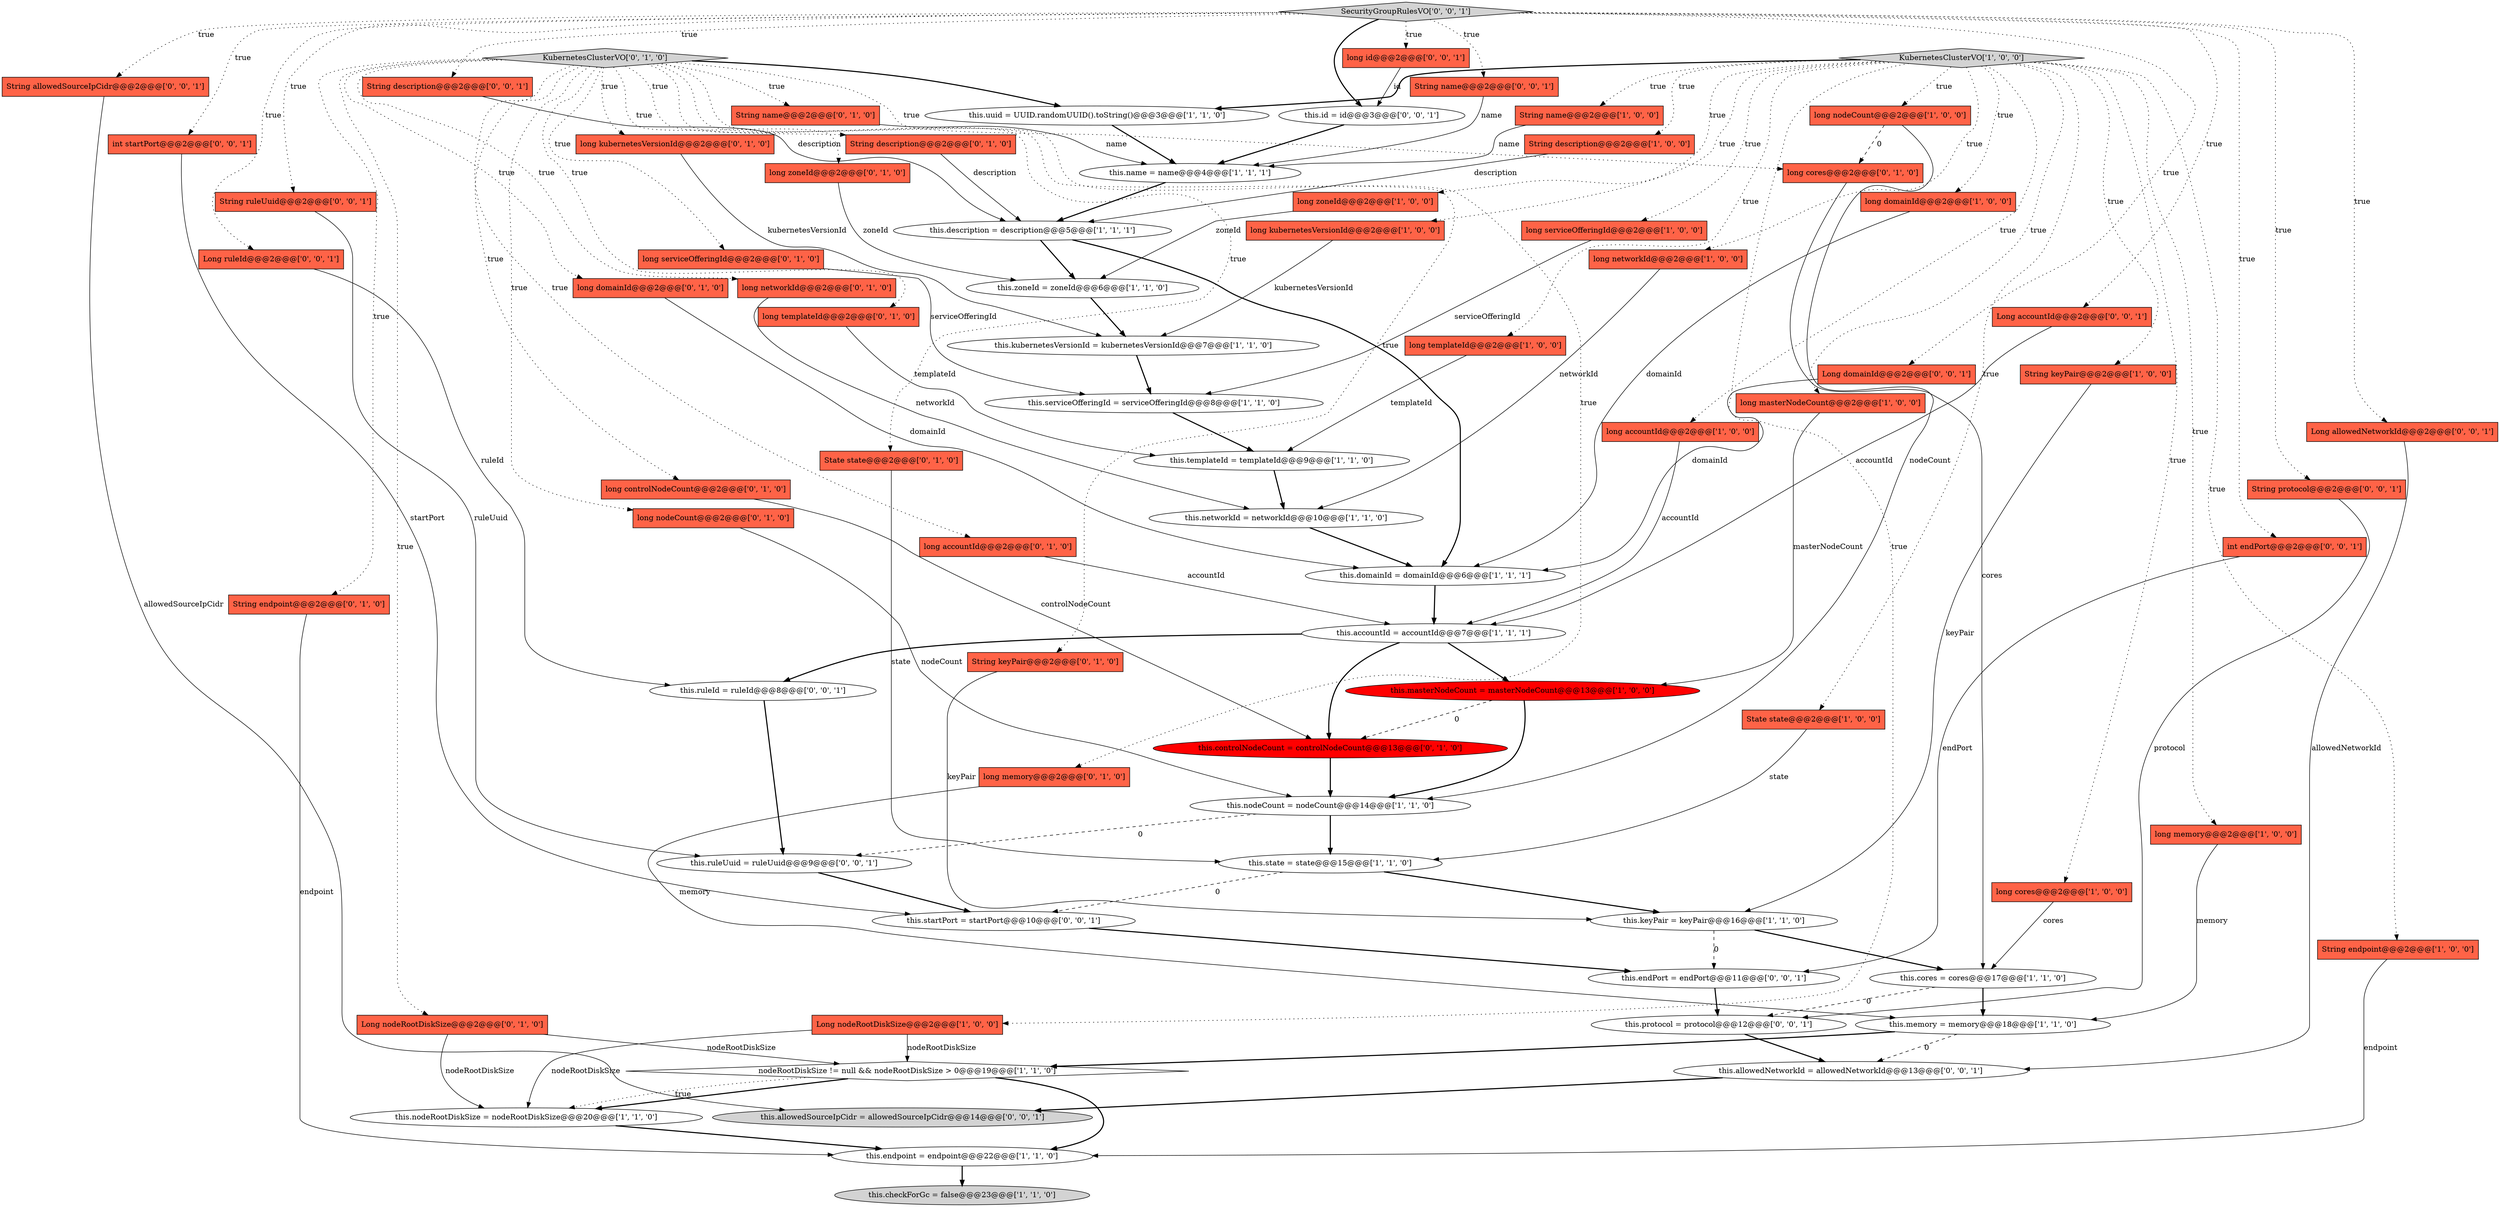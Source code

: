 digraph {
54 [style = filled, label = "String endpoint@@@2@@@['0', '1', '0']", fillcolor = tomato, shape = box image = "AAA0AAABBB2BBB"];
52 [style = filled, label = "Long nodeRootDiskSize@@@2@@@['0', '1', '0']", fillcolor = tomato, shape = box image = "AAA0AAABBB2BBB"];
58 [style = filled, label = "long id@@@2@@@['0', '0', '1']", fillcolor = tomato, shape = box image = "AAA0AAABBB3BBB"];
11 [style = filled, label = "String description@@@2@@@['1', '0', '0']", fillcolor = tomato, shape = box image = "AAA0AAABBB1BBB"];
43 [style = filled, label = "String keyPair@@@2@@@['0', '1', '0']", fillcolor = tomato, shape = box image = "AAA0AAABBB2BBB"];
13 [style = filled, label = "this.masterNodeCount = masterNodeCount@@@13@@@['1', '0', '0']", fillcolor = red, shape = ellipse image = "AAA1AAABBB1BBB"];
53 [style = filled, label = "String name@@@2@@@['0', '1', '0']", fillcolor = tomato, shape = box image = "AAA0AAABBB2BBB"];
75 [style = filled, label = "SecurityGroupRulesVO['0', '0', '1']", fillcolor = lightgray, shape = diamond image = "AAA0AAABBB3BBB"];
2 [style = filled, label = "this.serviceOfferingId = serviceOfferingId@@@8@@@['1', '1', '0']", fillcolor = white, shape = ellipse image = "AAA0AAABBB1BBB"];
66 [style = filled, label = "this.startPort = startPort@@@10@@@['0', '0', '1']", fillcolor = white, shape = ellipse image = "AAA0AAABBB3BBB"];
20 [style = filled, label = "long domainId@@@2@@@['1', '0', '0']", fillcolor = tomato, shape = box image = "AAA0AAABBB1BBB"];
32 [style = filled, label = "this.name = name@@@4@@@['1', '1', '1']", fillcolor = white, shape = ellipse image = "AAA0AAABBB1BBB"];
64 [style = filled, label = "Long allowedNetworkId@@@2@@@['0', '0', '1']", fillcolor = tomato, shape = box image = "AAA0AAABBB3BBB"];
65 [style = filled, label = "this.allowedSourceIpCidr = allowedSourceIpCidr@@@14@@@['0', '0', '1']", fillcolor = lightgray, shape = ellipse image = "AAA0AAABBB3BBB"];
60 [style = filled, label = "int startPort@@@2@@@['0', '0', '1']", fillcolor = tomato, shape = box image = "AAA0AAABBB3BBB"];
69 [style = filled, label = "String ruleUuid@@@2@@@['0', '0', '1']", fillcolor = tomato, shape = box image = "AAA0AAABBB3BBB"];
37 [style = filled, label = "this.networkId = networkId@@@10@@@['1', '1', '0']", fillcolor = white, shape = ellipse image = "AAA0AAABBB1BBB"];
62 [style = filled, label = "this.endPort = endPort@@@11@@@['0', '0', '1']", fillcolor = white, shape = ellipse image = "AAA0AAABBB3BBB"];
19 [style = filled, label = "long serviceOfferingId@@@2@@@['1', '0', '0']", fillcolor = tomato, shape = box image = "AAA0AAABBB1BBB"];
77 [style = filled, label = "Long ruleId@@@2@@@['0', '0', '1']", fillcolor = tomato, shape = box image = "AAA0AAABBB3BBB"];
46 [style = filled, label = "KubernetesClusterVO['0', '1', '0']", fillcolor = lightgray, shape = diamond image = "AAA0AAABBB2BBB"];
10 [style = filled, label = "this.checkForGc = false@@@23@@@['1', '1', '0']", fillcolor = lightgray, shape = ellipse image = "AAA0AAABBB1BBB"];
17 [style = filled, label = "this.nodeCount = nodeCount@@@14@@@['1', '1', '0']", fillcolor = white, shape = ellipse image = "AAA0AAABBB1BBB"];
23 [style = filled, label = "State state@@@2@@@['1', '0', '0']", fillcolor = tomato, shape = box image = "AAA0AAABBB1BBB"];
36 [style = filled, label = "long nodeCount@@@2@@@['1', '0', '0']", fillcolor = tomato, shape = box image = "AAA1AAABBB1BBB"];
40 [style = filled, label = "long templateId@@@2@@@['0', '1', '0']", fillcolor = tomato, shape = box image = "AAA0AAABBB2BBB"];
14 [style = filled, label = "long networkId@@@2@@@['1', '0', '0']", fillcolor = tomato, shape = box image = "AAA0AAABBB1BBB"];
68 [style = filled, label = "this.ruleUuid = ruleUuid@@@9@@@['0', '0', '1']", fillcolor = white, shape = ellipse image = "AAA0AAABBB3BBB"];
50 [style = filled, label = "long memory@@@2@@@['0', '1', '0']", fillcolor = tomato, shape = box image = "AAA0AAABBB2BBB"];
76 [style = filled, label = "String description@@@2@@@['0', '0', '1']", fillcolor = tomato, shape = box image = "AAA0AAABBB3BBB"];
7 [style = filled, label = "nodeRootDiskSize != null && nodeRootDiskSize > 0@@@19@@@['1', '1', '0']", fillcolor = white, shape = diamond image = "AAA0AAABBB1BBB"];
38 [style = filled, label = "long zoneId@@@2@@@['0', '1', '0']", fillcolor = tomato, shape = box image = "AAA0AAABBB2BBB"];
0 [style = filled, label = "this.nodeRootDiskSize = nodeRootDiskSize@@@20@@@['1', '1', '0']", fillcolor = white, shape = ellipse image = "AAA0AAABBB1BBB"];
39 [style = filled, label = "long accountId@@@2@@@['0', '1', '0']", fillcolor = tomato, shape = box image = "AAA0AAABBB2BBB"];
16 [style = filled, label = "long templateId@@@2@@@['1', '0', '0']", fillcolor = tomato, shape = box image = "AAA0AAABBB1BBB"];
72 [style = filled, label = "Long domainId@@@2@@@['0', '0', '1']", fillcolor = tomato, shape = box image = "AAA0AAABBB3BBB"];
29 [style = filled, label = "String endpoint@@@2@@@['1', '0', '0']", fillcolor = tomato, shape = box image = "AAA0AAABBB1BBB"];
61 [style = filled, label = "Long accountId@@@2@@@['0', '0', '1']", fillcolor = tomato, shape = box image = "AAA0AAABBB3BBB"];
70 [style = filled, label = "this.ruleId = ruleId@@@8@@@['0', '0', '1']", fillcolor = white, shape = ellipse image = "AAA0AAABBB3BBB"];
24 [style = filled, label = "this.domainId = domainId@@@6@@@['1', '1', '1']", fillcolor = white, shape = ellipse image = "AAA0AAABBB1BBB"];
59 [style = filled, label = "String protocol@@@2@@@['0', '0', '1']", fillcolor = tomato, shape = box image = "AAA0AAABBB3BBB"];
21 [style = filled, label = "this.uuid = UUID.randomUUID().toString()@@@3@@@['1', '1', '0']", fillcolor = white, shape = ellipse image = "AAA0AAABBB1BBB"];
74 [style = filled, label = "this.allowedNetworkId = allowedNetworkId@@@13@@@['0', '0', '1']", fillcolor = white, shape = ellipse image = "AAA0AAABBB3BBB"];
15 [style = filled, label = "this.description = description@@@5@@@['1', '1', '1']", fillcolor = white, shape = ellipse image = "AAA0AAABBB1BBB"];
49 [style = filled, label = "this.controlNodeCount = controlNodeCount@@@13@@@['0', '1', '0']", fillcolor = red, shape = ellipse image = "AAA1AAABBB2BBB"];
67 [style = filled, label = "String allowedSourceIpCidr@@@2@@@['0', '0', '1']", fillcolor = tomato, shape = box image = "AAA0AAABBB3BBB"];
18 [style = filled, label = "this.endpoint = endpoint@@@22@@@['1', '1', '0']", fillcolor = white, shape = ellipse image = "AAA0AAABBB1BBB"];
4 [style = filled, label = "this.kubernetesVersionId = kubernetesVersionId@@@7@@@['1', '1', '0']", fillcolor = white, shape = ellipse image = "AAA0AAABBB1BBB"];
45 [style = filled, label = "String description@@@2@@@['0', '1', '0']", fillcolor = tomato, shape = box image = "AAA0AAABBB2BBB"];
1 [style = filled, label = "long memory@@@2@@@['1', '0', '0']", fillcolor = tomato, shape = box image = "AAA0AAABBB1BBB"];
63 [style = filled, label = "String name@@@2@@@['0', '0', '1']", fillcolor = tomato, shape = box image = "AAA0AAABBB3BBB"];
55 [style = filled, label = "long kubernetesVersionId@@@2@@@['0', '1', '0']", fillcolor = tomato, shape = box image = "AAA0AAABBB2BBB"];
5 [style = filled, label = "long zoneId@@@2@@@['1', '0', '0']", fillcolor = tomato, shape = box image = "AAA0AAABBB1BBB"];
26 [style = filled, label = "this.zoneId = zoneId@@@6@@@['1', '1', '0']", fillcolor = white, shape = ellipse image = "AAA0AAABBB1BBB"];
33 [style = filled, label = "this.memory = memory@@@18@@@['1', '1', '0']", fillcolor = white, shape = ellipse image = "AAA0AAABBB1BBB"];
28 [style = filled, label = "String name@@@2@@@['1', '0', '0']", fillcolor = tomato, shape = box image = "AAA0AAABBB1BBB"];
48 [style = filled, label = "long nodeCount@@@2@@@['0', '1', '0']", fillcolor = tomato, shape = box image = "AAA0AAABBB2BBB"];
57 [style = filled, label = "int endPort@@@2@@@['0', '0', '1']", fillcolor = tomato, shape = box image = "AAA0AAABBB3BBB"];
8 [style = filled, label = "String keyPair@@@2@@@['1', '0', '0']", fillcolor = tomato, shape = box image = "AAA0AAABBB1BBB"];
44 [style = filled, label = "long networkId@@@2@@@['0', '1', '0']", fillcolor = tomato, shape = box image = "AAA0AAABBB2BBB"];
25 [style = filled, label = "long masterNodeCount@@@2@@@['1', '0', '0']", fillcolor = tomato, shape = box image = "AAA0AAABBB1BBB"];
9 [style = filled, label = "this.templateId = templateId@@@9@@@['1', '1', '0']", fillcolor = white, shape = ellipse image = "AAA0AAABBB1BBB"];
27 [style = filled, label = "long kubernetesVersionId@@@2@@@['1', '0', '0']", fillcolor = tomato, shape = box image = "AAA0AAABBB1BBB"];
30 [style = filled, label = "long accountId@@@2@@@['1', '0', '0']", fillcolor = tomato, shape = box image = "AAA0AAABBB1BBB"];
51 [style = filled, label = "State state@@@2@@@['0', '1', '0']", fillcolor = tomato, shape = box image = "AAA0AAABBB2BBB"];
56 [style = filled, label = "long cores@@@2@@@['0', '1', '0']", fillcolor = tomato, shape = box image = "AAA1AAABBB2BBB"];
73 [style = filled, label = "this.id = id@@@3@@@['0', '0', '1']", fillcolor = white, shape = ellipse image = "AAA0AAABBB3BBB"];
35 [style = filled, label = "KubernetesClusterVO['1', '0', '0']", fillcolor = lightgray, shape = diamond image = "AAA0AAABBB1BBB"];
3 [style = filled, label = "this.keyPair = keyPair@@@16@@@['1', '1', '0']", fillcolor = white, shape = ellipse image = "AAA0AAABBB1BBB"];
31 [style = filled, label = "this.cores = cores@@@17@@@['1', '1', '0']", fillcolor = white, shape = ellipse image = "AAA0AAABBB1BBB"];
12 [style = filled, label = "this.accountId = accountId@@@7@@@['1', '1', '1']", fillcolor = white, shape = ellipse image = "AAA0AAABBB1BBB"];
34 [style = filled, label = "Long nodeRootDiskSize@@@2@@@['1', '0', '0']", fillcolor = tomato, shape = box image = "AAA0AAABBB1BBB"];
41 [style = filled, label = "long domainId@@@2@@@['0', '1', '0']", fillcolor = tomato, shape = box image = "AAA0AAABBB2BBB"];
42 [style = filled, label = "long controlNodeCount@@@2@@@['0', '1', '0']", fillcolor = tomato, shape = box image = "AAA0AAABBB2BBB"];
47 [style = filled, label = "long serviceOfferingId@@@2@@@['0', '1', '0']", fillcolor = tomato, shape = box image = "AAA0AAABBB2BBB"];
71 [style = filled, label = "this.protocol = protocol@@@12@@@['0', '0', '1']", fillcolor = white, shape = ellipse image = "AAA0AAABBB3BBB"];
6 [style = filled, label = "this.state = state@@@15@@@['1', '1', '0']", fillcolor = white, shape = ellipse image = "AAA0AAABBB1BBB"];
22 [style = filled, label = "long cores@@@2@@@['1', '0', '0']", fillcolor = tomato, shape = box image = "AAA0AAABBB1BBB"];
16->9 [style = solid, label="templateId"];
35->20 [style = dotted, label="true"];
6->3 [style = bold, label=""];
60->66 [style = solid, label="startPort"];
46->55 [style = dotted, label="true"];
74->65 [style = bold, label=""];
46->53 [style = dotted, label="true"];
56->31 [style = solid, label="cores"];
75->67 [style = dotted, label="true"];
63->32 [style = solid, label="name"];
68->66 [style = bold, label=""];
35->19 [style = dotted, label="true"];
52->0 [style = solid, label="nodeRootDiskSize"];
66->62 [style = bold, label=""];
72->24 [style = solid, label="domainId"];
35->8 [style = dotted, label="true"];
9->37 [style = bold, label=""];
33->74 [style = dashed, label="0"];
35->16 [style = dotted, label="true"];
36->17 [style = solid, label="nodeCount"];
35->1 [style = dotted, label="true"];
13->17 [style = bold, label=""];
11->15 [style = solid, label="description"];
57->62 [style = solid, label="endPort"];
46->21 [style = bold, label=""];
34->7 [style = solid, label="nodeRootDiskSize"];
28->32 [style = solid, label="name"];
71->74 [style = bold, label=""];
55->4 [style = solid, label="kubernetesVersionId"];
46->48 [style = dotted, label="true"];
70->68 [style = bold, label=""];
35->22 [style = dotted, label="true"];
45->15 [style = solid, label="description"];
34->0 [style = solid, label="nodeRootDiskSize"];
17->68 [style = dashed, label="0"];
33->7 [style = bold, label=""];
46->40 [style = dotted, label="true"];
77->70 [style = solid, label="ruleId"];
48->17 [style = solid, label="nodeCount"];
69->68 [style = solid, label="ruleUuid"];
7->0 [style = bold, label=""];
4->2 [style = bold, label=""];
2->9 [style = bold, label=""];
26->4 [style = bold, label=""];
35->21 [style = bold, label=""];
35->30 [style = dotted, label="true"];
75->76 [style = dotted, label="true"];
30->12 [style = solid, label="accountId"];
75->59 [style = dotted, label="true"];
46->54 [style = dotted, label="true"];
31->33 [style = bold, label=""];
75->69 [style = dotted, label="true"];
46->45 [style = dotted, label="true"];
20->24 [style = solid, label="domainId"];
13->49 [style = dashed, label="0"];
44->37 [style = solid, label="networkId"];
76->15 [style = solid, label="description"];
49->17 [style = bold, label=""];
42->49 [style = solid, label="controlNodeCount"];
35->14 [style = dotted, label="true"];
14->37 [style = solid, label="networkId"];
35->25 [style = dotted, label="true"];
35->29 [style = dotted, label="true"];
54->18 [style = solid, label="endpoint"];
24->12 [style = bold, label=""];
37->24 [style = bold, label=""];
6->66 [style = dashed, label="0"];
17->6 [style = bold, label=""];
46->47 [style = dotted, label="true"];
19->2 [style = solid, label="serviceOfferingId"];
12->70 [style = bold, label=""];
7->0 [style = dotted, label="true"];
73->32 [style = bold, label=""];
64->74 [style = solid, label="allowedNetworkId"];
75->60 [style = dotted, label="true"];
61->12 [style = solid, label="accountId"];
12->49 [style = bold, label=""];
5->26 [style = solid, label="zoneId"];
12->13 [style = bold, label=""];
1->33 [style = solid, label="memory"];
3->62 [style = dashed, label="0"];
75->57 [style = dotted, label="true"];
46->51 [style = dotted, label="true"];
51->6 [style = solid, label="state"];
18->10 [style = bold, label=""];
38->26 [style = solid, label="zoneId"];
25->13 [style = solid, label="masterNodeCount"];
46->50 [style = dotted, label="true"];
75->73 [style = bold, label=""];
7->18 [style = bold, label=""];
0->18 [style = bold, label=""];
46->56 [style = dotted, label="true"];
46->38 [style = dotted, label="true"];
35->23 [style = dotted, label="true"];
8->3 [style = solid, label="keyPair"];
75->72 [style = dotted, label="true"];
39->12 [style = solid, label="accountId"];
46->52 [style = dotted, label="true"];
22->31 [style = solid, label="cores"];
29->18 [style = solid, label="endpoint"];
35->5 [style = dotted, label="true"];
3->31 [style = bold, label=""];
31->71 [style = dashed, label="0"];
43->3 [style = solid, label="keyPair"];
35->36 [style = dotted, label="true"];
50->33 [style = solid, label="memory"];
53->32 [style = solid, label="name"];
23->6 [style = solid, label="state"];
59->71 [style = solid, label="protocol"];
46->44 [style = dotted, label="true"];
46->41 [style = dotted, label="true"];
35->11 [style = dotted, label="true"];
75->77 [style = dotted, label="true"];
47->2 [style = solid, label="serviceOfferingId"];
15->26 [style = bold, label=""];
75->64 [style = dotted, label="true"];
40->9 [style = solid, label="templateId"];
27->4 [style = solid, label="kubernetesVersionId"];
35->27 [style = dotted, label="true"];
62->71 [style = bold, label=""];
41->24 [style = solid, label="domainId"];
75->61 [style = dotted, label="true"];
36->56 [style = dashed, label="0"];
15->24 [style = bold, label=""];
21->32 [style = bold, label=""];
32->15 [style = bold, label=""];
46->39 [style = dotted, label="true"];
75->58 [style = dotted, label="true"];
35->34 [style = dotted, label="true"];
35->28 [style = dotted, label="true"];
46->42 [style = dotted, label="true"];
58->73 [style = solid, label="id"];
52->7 [style = solid, label="nodeRootDiskSize"];
67->65 [style = solid, label="allowedSourceIpCidr"];
75->63 [style = dotted, label="true"];
46->43 [style = dotted, label="true"];
}
